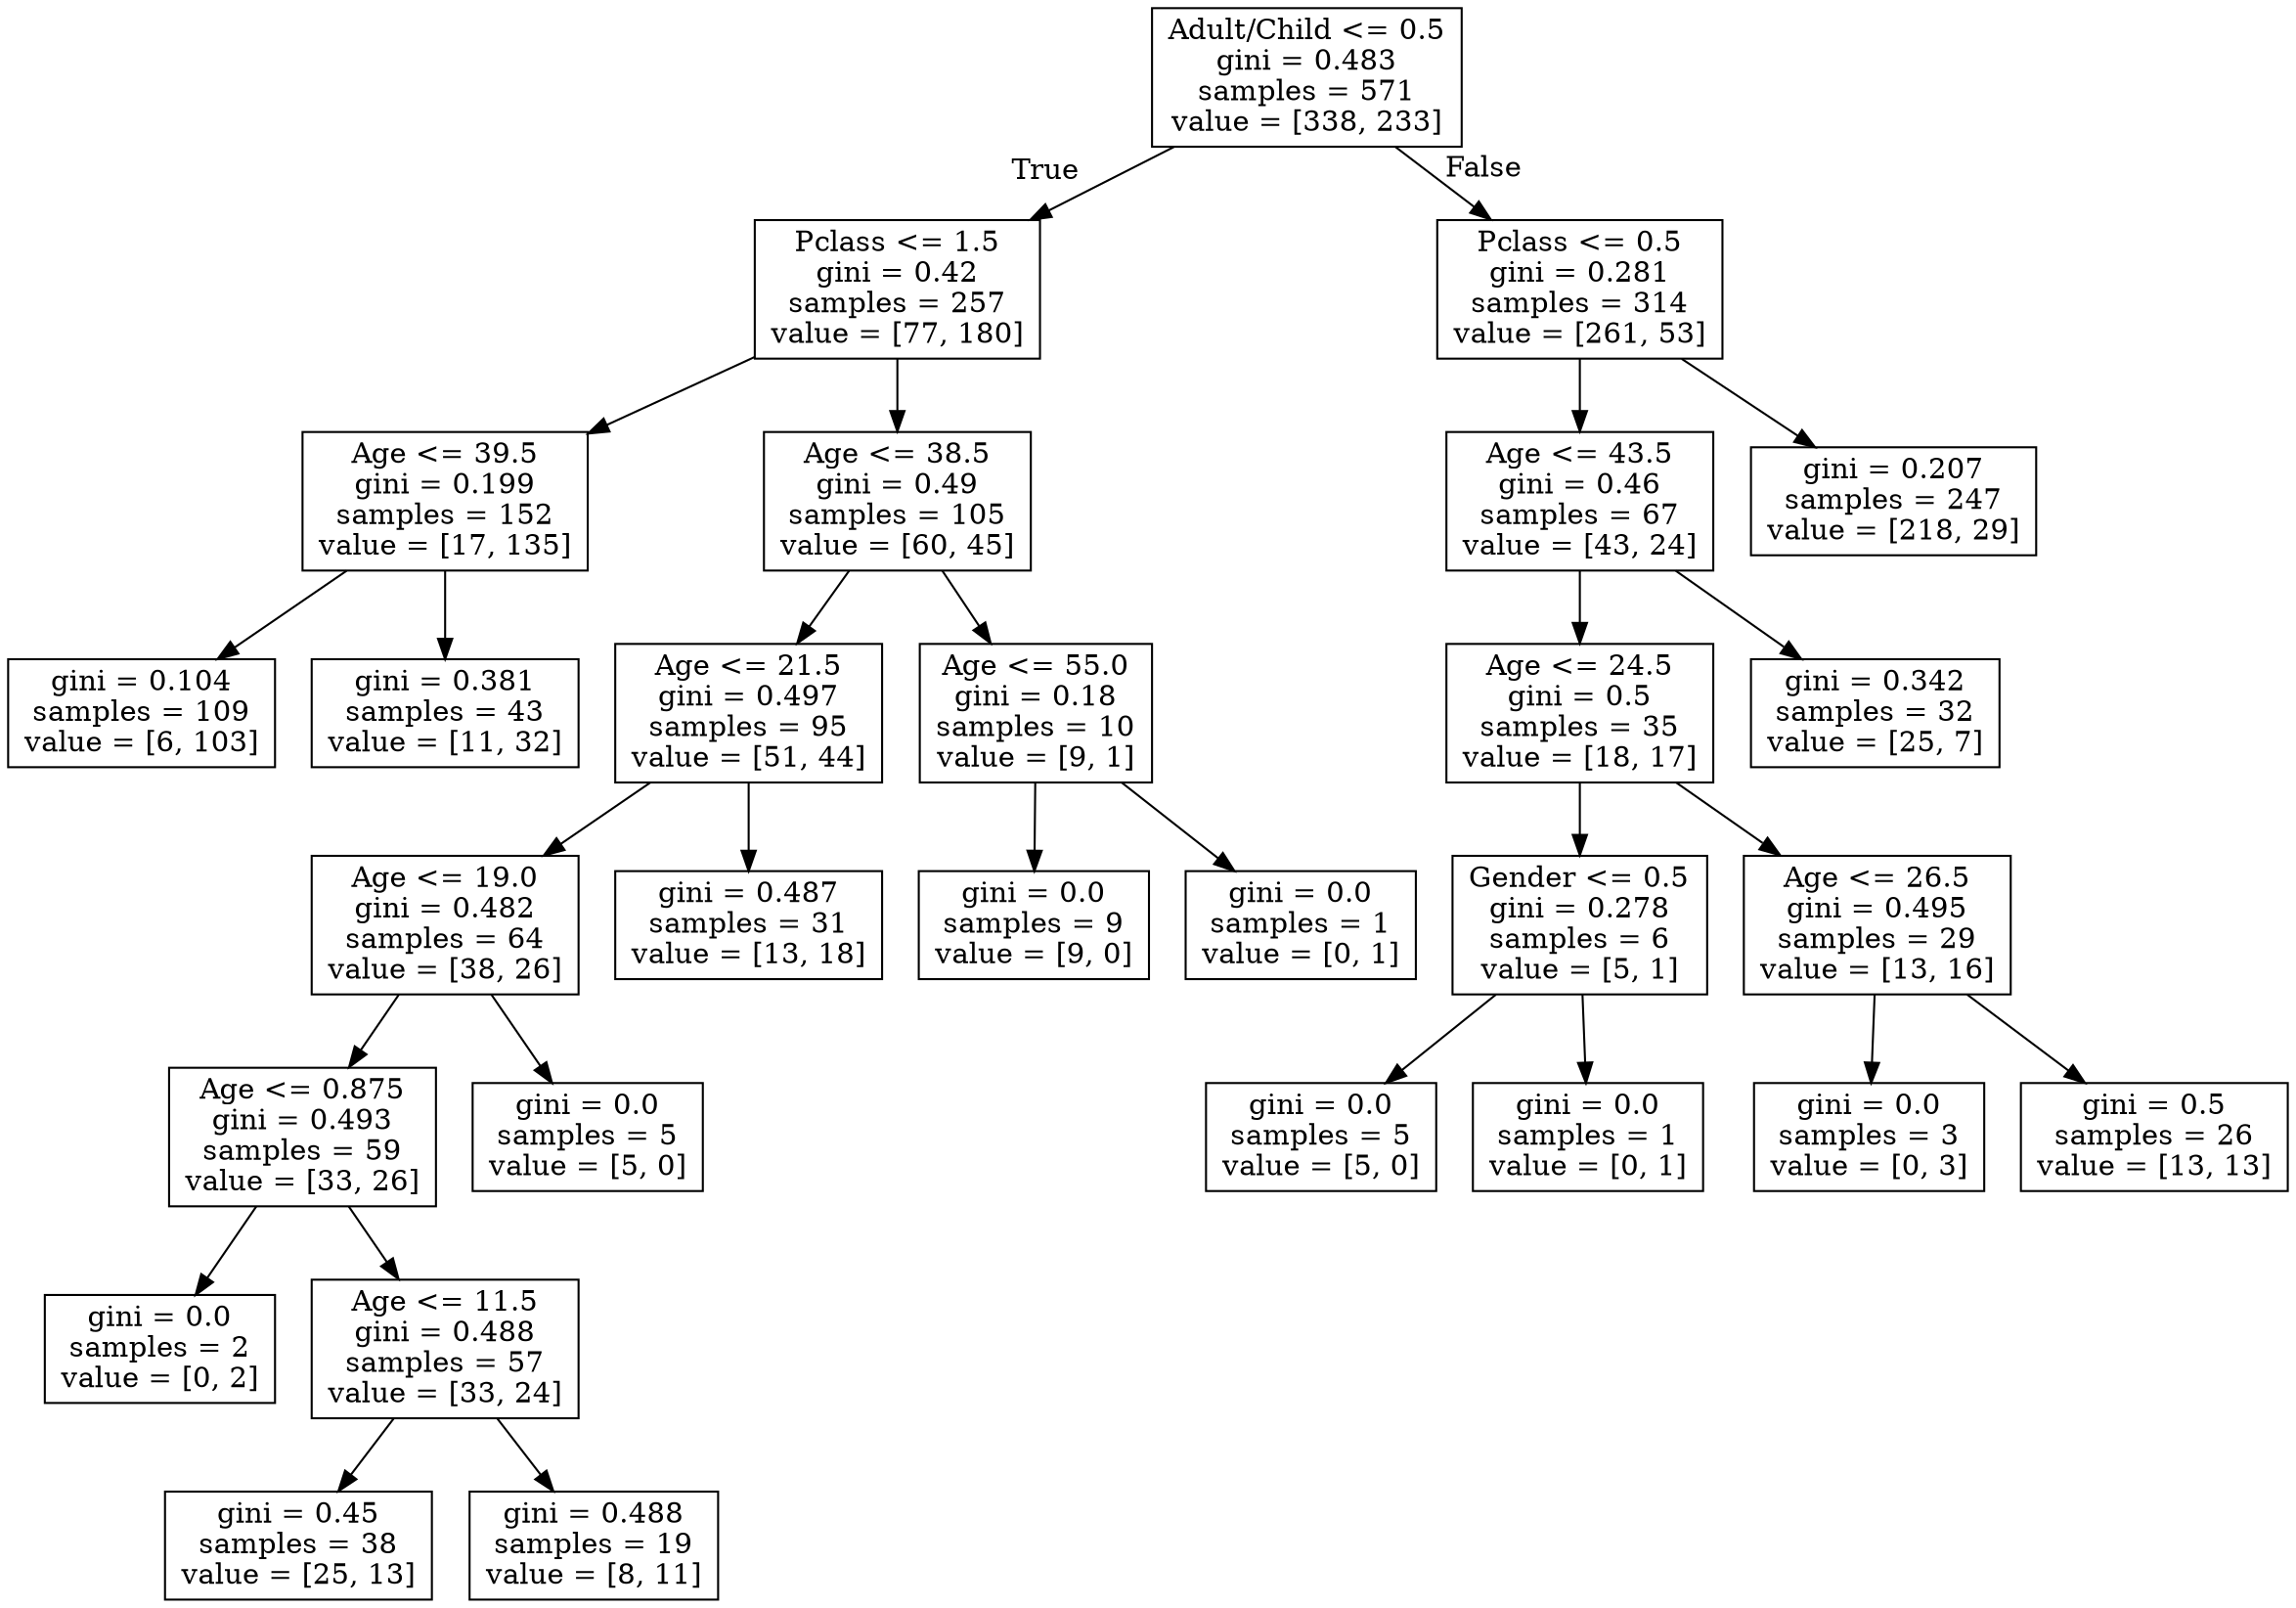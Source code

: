 digraph Tree {
node [shape=box] ;
0 [label="Adult/Child <= 0.5\ngini = 0.483\nsamples = 571\nvalue = [338, 233]"] ;
1 [label="Pclass <= 1.5\ngini = 0.42\nsamples = 257\nvalue = [77, 180]"] ;
0 -> 1 [labeldistance=2.5, labelangle=45, headlabel="True"] ;
3 [label="Age <= 39.5\ngini = 0.199\nsamples = 152\nvalue = [17, 135]"] ;
1 -> 3 ;
7 [label="gini = 0.104\nsamples = 109\nvalue = [6, 103]"] ;
3 -> 7 ;
8 [label="gini = 0.381\nsamples = 43\nvalue = [11, 32]"] ;
3 -> 8 ;
4 [label="Age <= 38.5\ngini = 0.49\nsamples = 105\nvalue = [60, 45]"] ;
1 -> 4 ;
9 [label="Age <= 21.5\ngini = 0.497\nsamples = 95\nvalue = [51, 44]"] ;
4 -> 9 ;
21 [label="Age <= 19.0\ngini = 0.482\nsamples = 64\nvalue = [38, 26]"] ;
9 -> 21 ;
23 [label="Age <= 0.875\ngini = 0.493\nsamples = 59\nvalue = [33, 26]"] ;
21 -> 23 ;
25 [label="gini = 0.0\nsamples = 2\nvalue = [0, 2]"] ;
23 -> 25 ;
26 [label="Age <= 11.5\ngini = 0.488\nsamples = 57\nvalue = [33, 24]"] ;
23 -> 26 ;
27 [label="gini = 0.45\nsamples = 38\nvalue = [25, 13]"] ;
26 -> 27 ;
28 [label="gini = 0.488\nsamples = 19\nvalue = [8, 11]"] ;
26 -> 28 ;
24 [label="gini = 0.0\nsamples = 5\nvalue = [5, 0]"] ;
21 -> 24 ;
22 [label="gini = 0.487\nsamples = 31\nvalue = [13, 18]"] ;
9 -> 22 ;
10 [label="Age <= 55.0\ngini = 0.18\nsamples = 10\nvalue = [9, 1]"] ;
4 -> 10 ;
13 [label="gini = 0.0\nsamples = 9\nvalue = [9, 0]"] ;
10 -> 13 ;
14 [label="gini = 0.0\nsamples = 1\nvalue = [0, 1]"] ;
10 -> 14 ;
2 [label="Pclass <= 0.5\ngini = 0.281\nsamples = 314\nvalue = [261, 53]"] ;
0 -> 2 [labeldistance=2.5, labelangle=-45, headlabel="False"] ;
5 [label="Age <= 43.5\ngini = 0.46\nsamples = 67\nvalue = [43, 24]"] ;
2 -> 5 ;
11 [label="Age <= 24.5\ngini = 0.5\nsamples = 35\nvalue = [18, 17]"] ;
5 -> 11 ;
15 [label="Gender <= 0.5\ngini = 0.278\nsamples = 6\nvalue = [5, 1]"] ;
11 -> 15 ;
17 [label="gini = 0.0\nsamples = 5\nvalue = [5, 0]"] ;
15 -> 17 ;
18 [label="gini = 0.0\nsamples = 1\nvalue = [0, 1]"] ;
15 -> 18 ;
16 [label="Age <= 26.5\ngini = 0.495\nsamples = 29\nvalue = [13, 16]"] ;
11 -> 16 ;
19 [label="gini = 0.0\nsamples = 3\nvalue = [0, 3]"] ;
16 -> 19 ;
20 [label="gini = 0.5\nsamples = 26\nvalue = [13, 13]"] ;
16 -> 20 ;
12 [label="gini = 0.342\nsamples = 32\nvalue = [25, 7]"] ;
5 -> 12 ;
6 [label="gini = 0.207\nsamples = 247\nvalue = [218, 29]"] ;
2 -> 6 ;
}